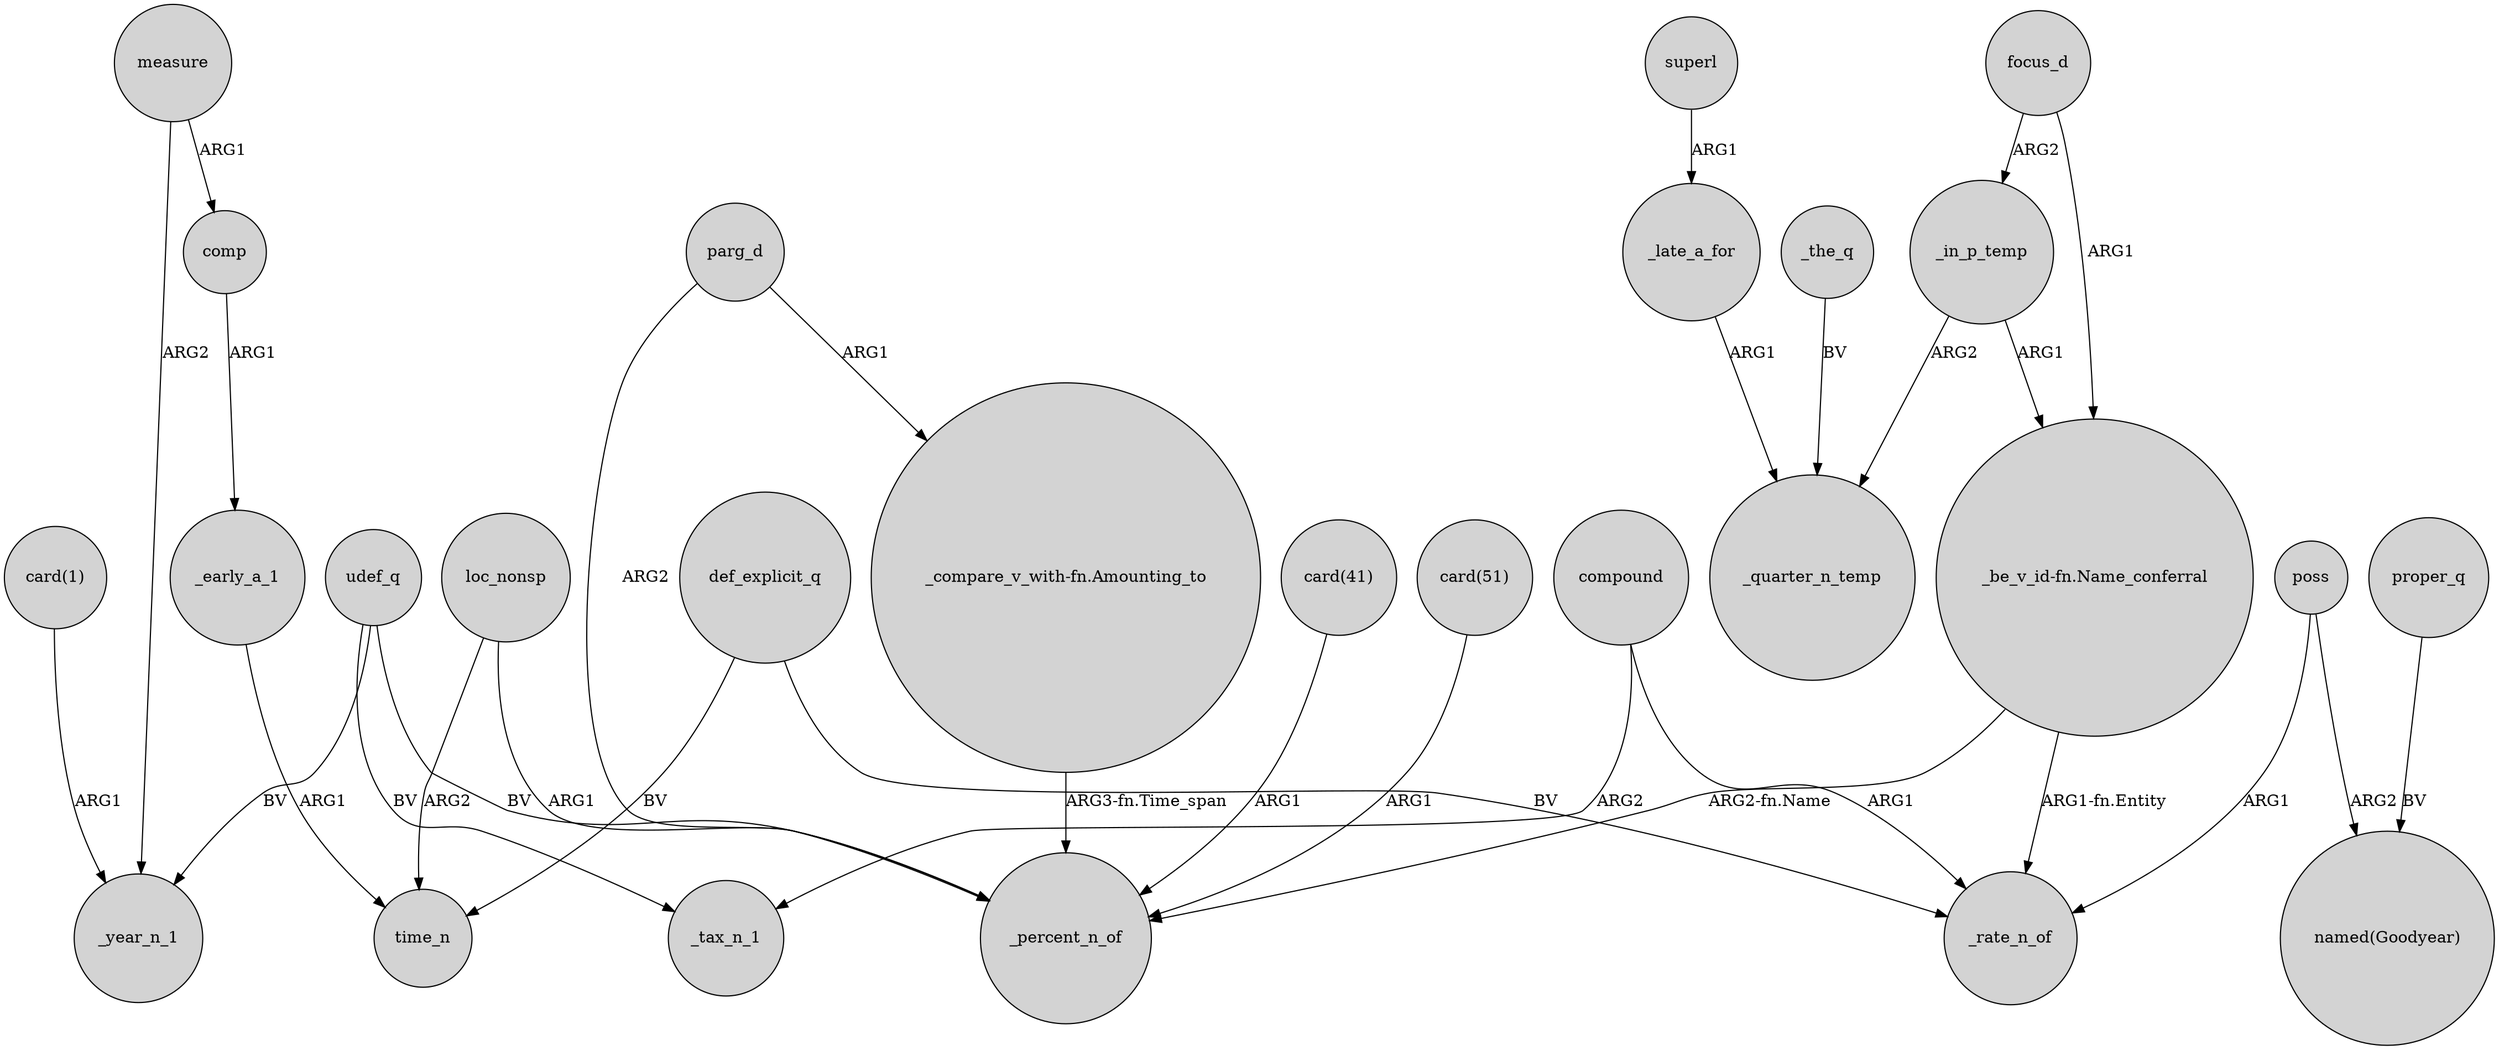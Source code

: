 digraph {
	node [shape=circle style=filled]
	_early_a_1 -> time_n [label=ARG1]
	"_compare_v_with-fn.Amounting_to" -> _percent_n_of [label="ARG3-fn.Time_span"]
	"_be_v_id-fn.Name_conferral" -> _percent_n_of [label="ARG2-fn.Name"]
	_late_a_for -> _quarter_n_temp [label=ARG1]
	_in_p_temp -> _quarter_n_temp [label=ARG2]
	"card(1)" -> _year_n_1 [label=ARG1]
	_the_q -> _quarter_n_temp [label=BV]
	superl -> _late_a_for [label=ARG1]
	udef_q -> _tax_n_1 [label=BV]
	comp -> _early_a_1 [label=ARG1]
	_in_p_temp -> "_be_v_id-fn.Name_conferral" [label=ARG1]
	def_explicit_q -> _rate_n_of [label=BV]
	compound -> _rate_n_of [label=ARG1]
	proper_q -> "named(Goodyear)" [label=BV]
	focus_d -> "_be_v_id-fn.Name_conferral" [label=ARG1]
	measure -> _year_n_1 [label=ARG2]
	udef_q -> _percent_n_of [label=BV]
	poss -> _rate_n_of [label=ARG1]
	"card(41)" -> _percent_n_of [label=ARG1]
	compound -> _tax_n_1 [label=ARG2]
	parg_d -> _percent_n_of [label=ARG2]
	focus_d -> _in_p_temp [label=ARG2]
	measure -> comp [label=ARG1]
	"card(51)" -> _percent_n_of [label=ARG1]
	def_explicit_q -> time_n [label=BV]
	udef_q -> _year_n_1 [label=BV]
	loc_nonsp -> time_n [label=ARG2]
	loc_nonsp -> _percent_n_of [label=ARG1]
	parg_d -> "_compare_v_with-fn.Amounting_to" [label=ARG1]
	poss -> "named(Goodyear)" [label=ARG2]
	"_be_v_id-fn.Name_conferral" -> _rate_n_of [label="ARG1-fn.Entity"]
}
